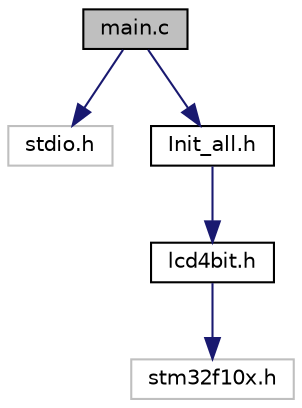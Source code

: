 digraph "main.c"
{
  edge [fontname="Helvetica",fontsize="10",labelfontname="Helvetica",labelfontsize="10"];
  node [fontname="Helvetica",fontsize="10",shape=record];
  Node0 [label="main.c",height=0.2,width=0.4,color="black", fillcolor="grey75", style="filled", fontcolor="black"];
  Node0 -> Node1 [color="midnightblue",fontsize="10",style="solid"];
  Node1 [label="stdio.h",height=0.2,width=0.4,color="grey75", fillcolor="white", style="filled"];
  Node0 -> Node2 [color="midnightblue",fontsize="10",style="solid"];
  Node2 [label="Init_all.h",height=0.2,width=0.4,color="black", fillcolor="white", style="filled",URL="$_init__all_8h.html"];
  Node2 -> Node3 [color="midnightblue",fontsize="10",style="solid"];
  Node3 [label="lcd4bit.h",height=0.2,width=0.4,color="black", fillcolor="white", style="filled",URL="$lcd4bit_8h.html"];
  Node3 -> Node4 [color="midnightblue",fontsize="10",style="solid"];
  Node4 [label="stm32f10x.h",height=0.2,width=0.4,color="grey75", fillcolor="white", style="filled"];
}
